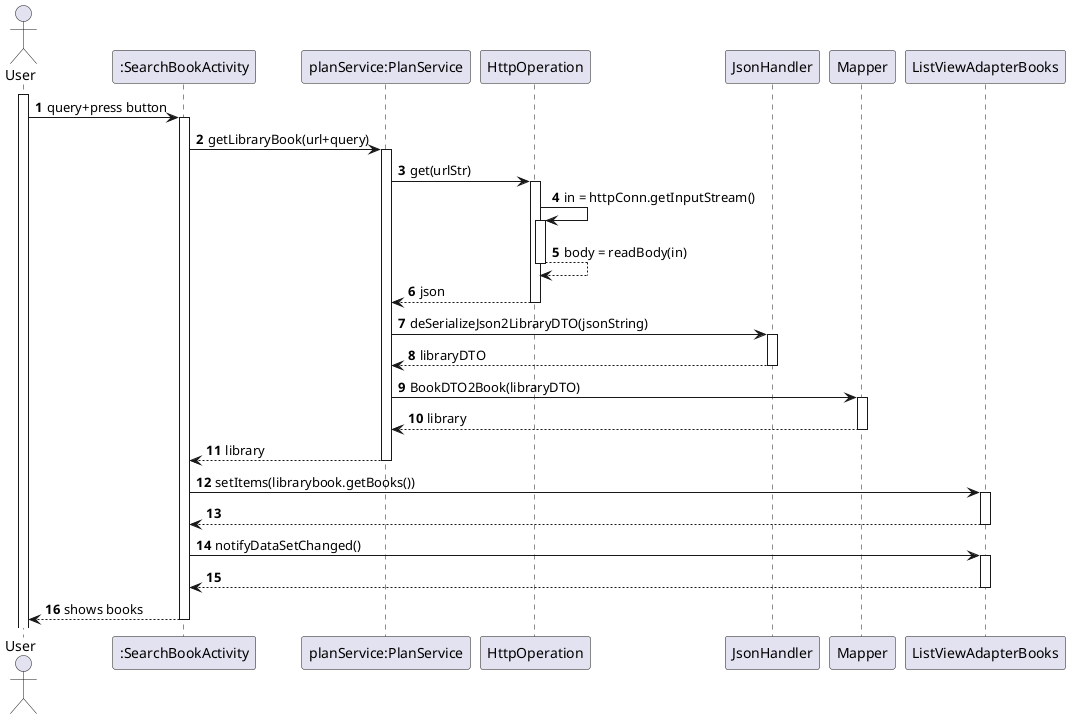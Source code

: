@startuml
'https://plantuml.com/sequence-diagram
autoactivate on
autonumber

actor "User" as User
participant ":SearchBookActivity" as Activity
participant "planService:PlanService" as Service
participant "HttpOperation" as HTTP
participant "JsonHandler" as JsonHandler
participant "Mapper" as Mapper
participant "ListViewAdapterBooks" as Adapter
activate User

User -> Activity: query+press button
Activity -> Service: getLibraryBook(url+query)
Service -> HTTP: get(urlStr)
HTTP -> HTTP: in = httpConn.getInputStream()
HTTP --> HTTP: body = readBody(in)
HTTP --> Service : json
Service -> JsonHandler : deSerializeJson2LibraryDTO(jsonString)
JsonHandler --> Service: libraryDTO
Service -> Mapper: BookDTO2Book(libraryDTO)
Mapper --> Service :library
Service --> Activity : library
Activity -> Adapter:setItems(librarybook.getBooks())
Adapter--> Activity
Activity -> Adapter:notifyDataSetChanged()
Adapter--> Activity
Activity --> User: shows books
@enduml